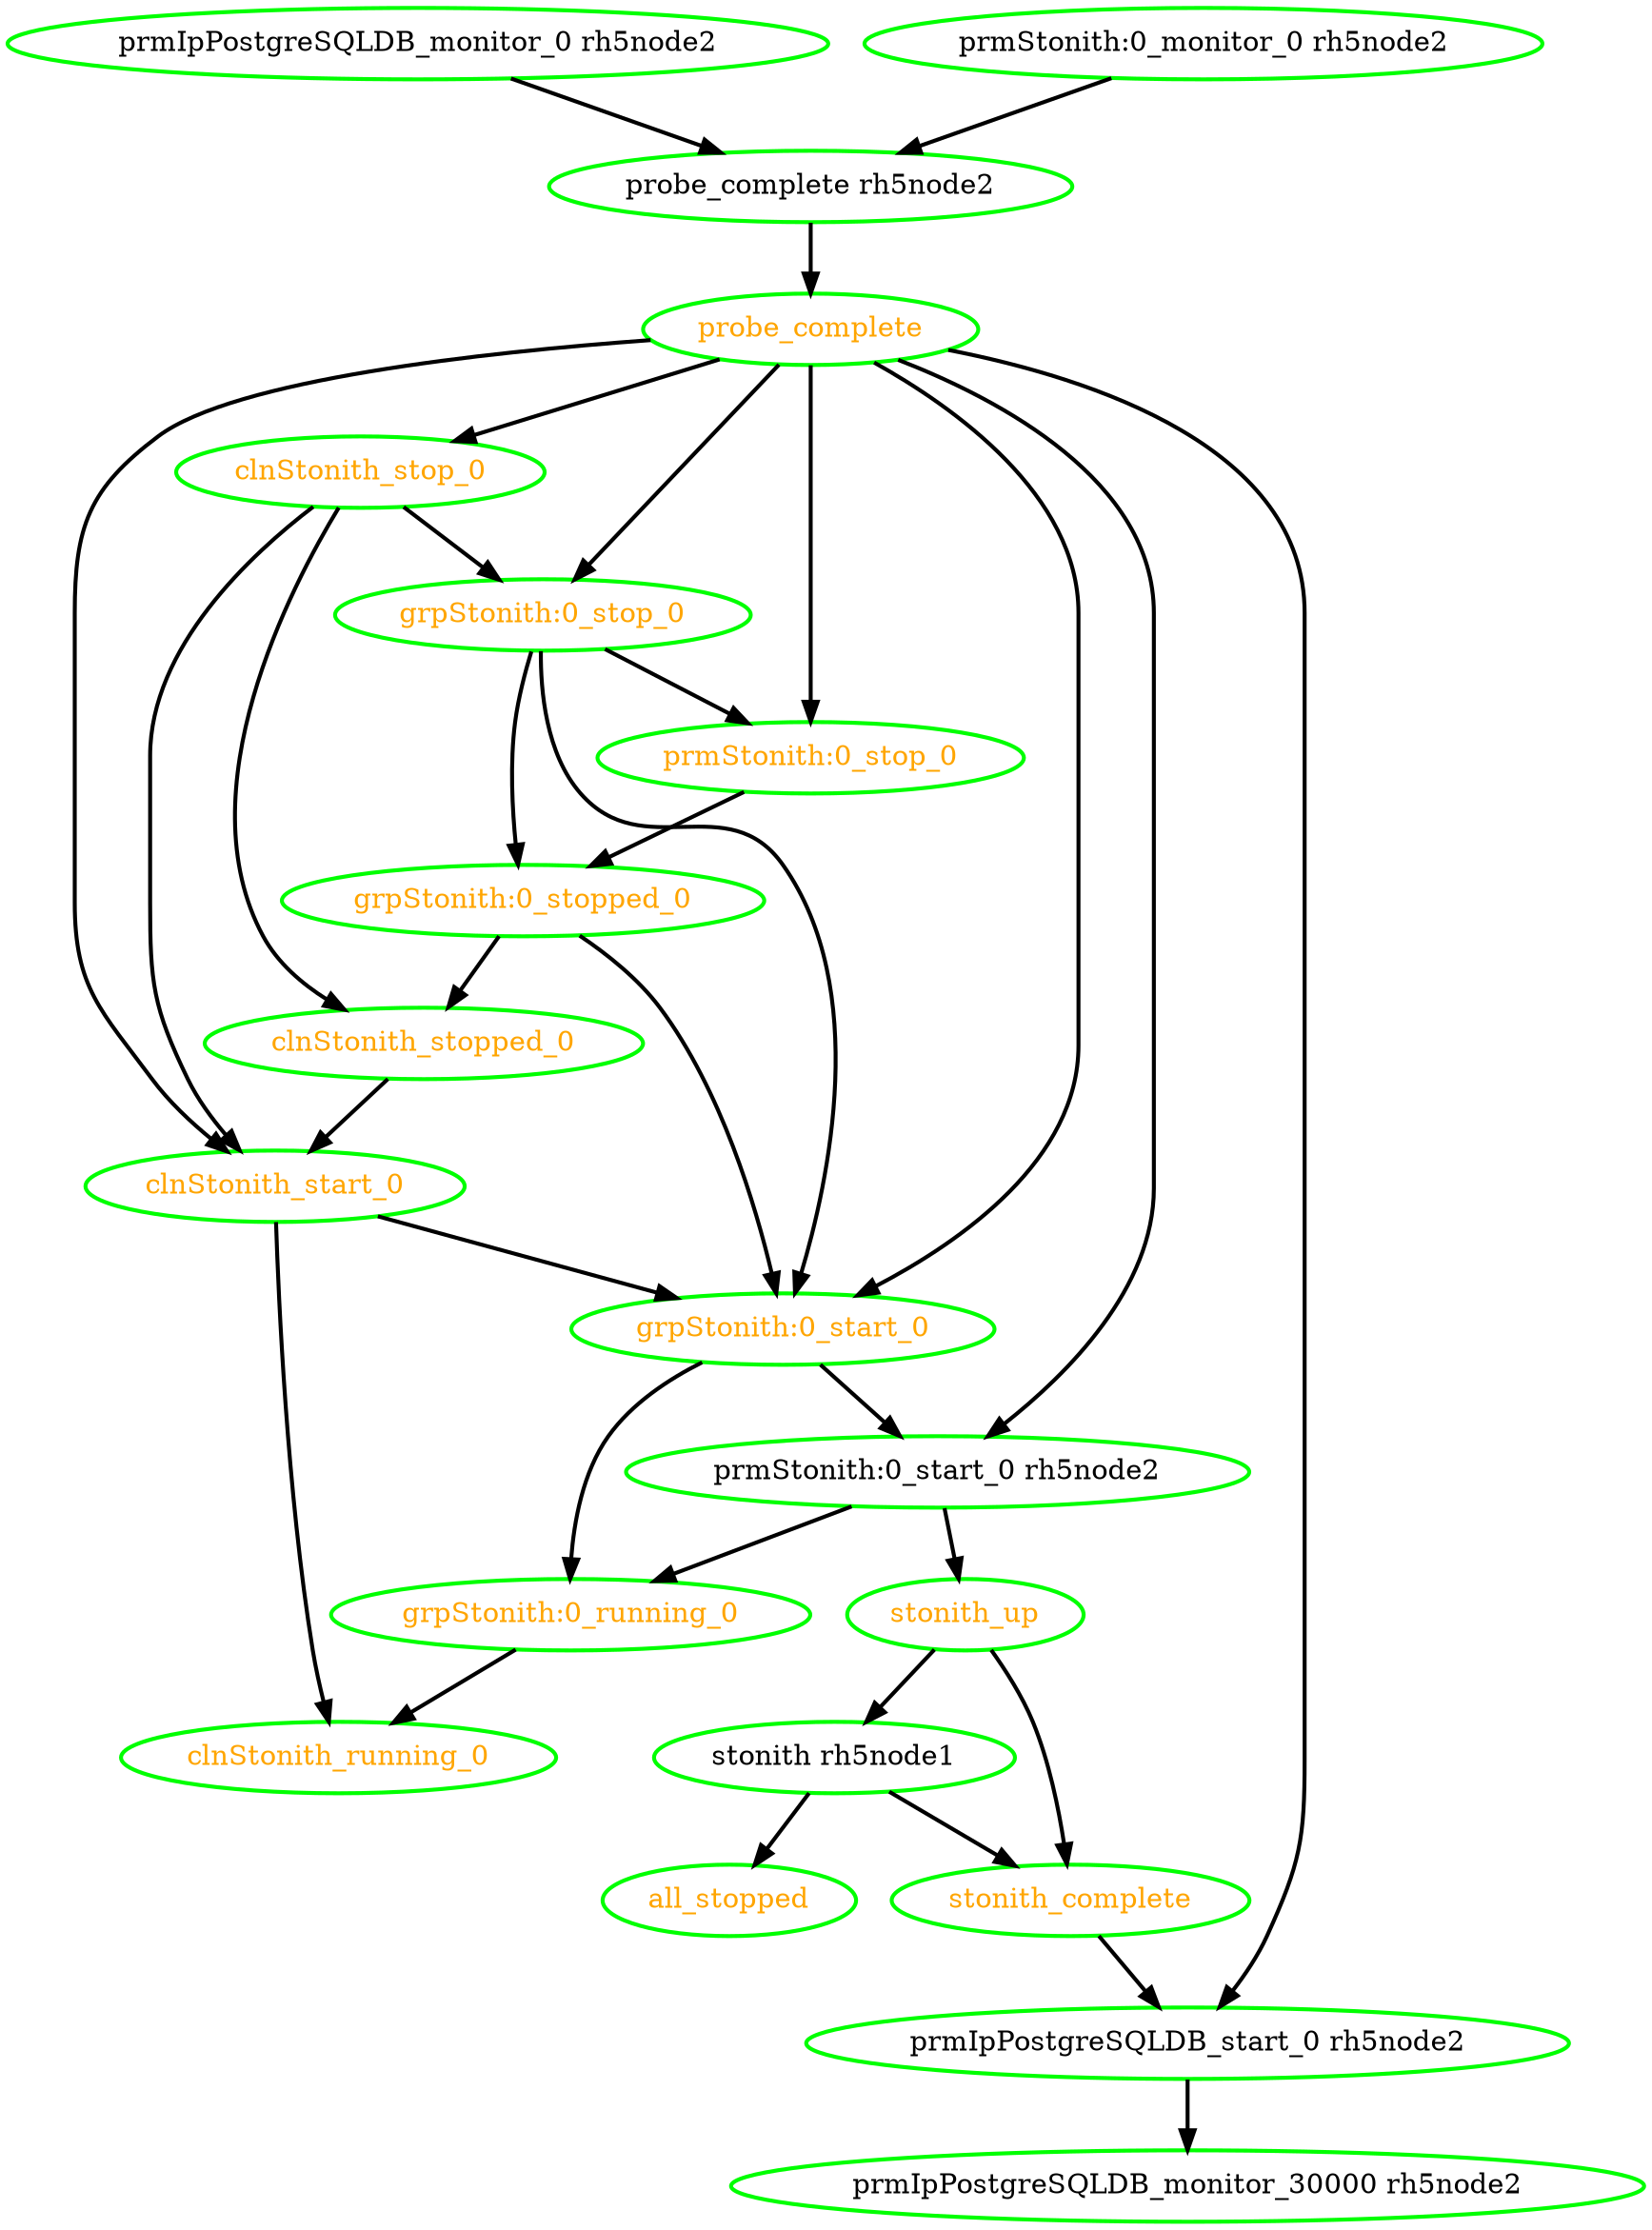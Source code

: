 digraph "g" {
"all_stopped" [ style=bold color="green" fontcolor="orange"  ]
"clnStonith_running_0" [ style=bold color="green" fontcolor="orange"  ]
"clnStonith_start_0" -> "clnStonith_running_0" [ style = bold]
"clnStonith_start_0" -> "grpStonith:0_start_0" [ style = bold]
"clnStonith_start_0" [ style=bold color="green" fontcolor="orange"  ]
"clnStonith_stop_0" -> "clnStonith_start_0" [ style = bold]
"clnStonith_stop_0" -> "clnStonith_stopped_0" [ style = bold]
"clnStonith_stop_0" -> "grpStonith:0_stop_0" [ style = bold]
"clnStonith_stop_0" [ style=bold color="green" fontcolor="orange"  ]
"clnStonith_stopped_0" -> "clnStonith_start_0" [ style = bold]
"clnStonith_stopped_0" [ style=bold color="green" fontcolor="orange"  ]
"grpStonith:0_running_0" -> "clnStonith_running_0" [ style = bold]
"grpStonith:0_running_0" [ style=bold color="green" fontcolor="orange"  ]
"grpStonith:0_start_0" -> "grpStonith:0_running_0" [ style = bold]
"grpStonith:0_start_0" -> "prmStonith:0_start_0 rh5node2" [ style = bold]
"grpStonith:0_start_0" [ style=bold color="green" fontcolor="orange"  ]
"grpStonith:0_stop_0" -> "grpStonith:0_start_0" [ style = bold]
"grpStonith:0_stop_0" -> "grpStonith:0_stopped_0" [ style = bold]
"grpStonith:0_stop_0" -> "prmStonith:0_stop_0" [ style = bold]
"grpStonith:0_stop_0" [ style=bold color="green" fontcolor="orange"  ]
"grpStonith:0_stopped_0" -> "clnStonith_stopped_0" [ style = bold]
"grpStonith:0_stopped_0" -> "grpStonith:0_start_0" [ style = bold]
"grpStonith:0_stopped_0" [ style=bold color="green" fontcolor="orange"  ]
"prmIpPostgreSQLDB_monitor_0 rh5node2" -> "probe_complete rh5node2" [ style = bold]
"prmIpPostgreSQLDB_monitor_0 rh5node2" [ style=bold color="green" fontcolor="black"  ]
"prmIpPostgreSQLDB_monitor_30000 rh5node2" [ style=bold color="green" fontcolor="black"  ]
"prmIpPostgreSQLDB_start_0 rh5node2" -> "prmIpPostgreSQLDB_monitor_30000 rh5node2" [ style = bold]
"prmIpPostgreSQLDB_start_0 rh5node2" [ style=bold color="green" fontcolor="black"  ]
"prmStonith:0_monitor_0 rh5node2" -> "probe_complete rh5node2" [ style = bold]
"prmStonith:0_monitor_0 rh5node2" [ style=bold color="green" fontcolor="black"  ]
"prmStonith:0_start_0 rh5node2" -> "grpStonith:0_running_0" [ style = bold]
"prmStonith:0_start_0 rh5node2" -> "stonith_up" [ style = bold]
"prmStonith:0_start_0 rh5node2" [ style=bold color="green" fontcolor="black"  ]
"prmStonith:0_stop_0" -> "grpStonith:0_stopped_0" [ style = bold]
"prmStonith:0_stop_0" [ style=bold color="green" fontcolor="orange"  ]
"probe_complete rh5node2" -> "probe_complete" [ style = bold]
"probe_complete rh5node2" [ style=bold color="green" fontcolor="black"  ]
"probe_complete" -> "clnStonith_start_0" [ style = bold]
"probe_complete" -> "clnStonith_stop_0" [ style = bold]
"probe_complete" -> "grpStonith:0_start_0" [ style = bold]
"probe_complete" -> "grpStonith:0_stop_0" [ style = bold]
"probe_complete" -> "prmIpPostgreSQLDB_start_0 rh5node2" [ style = bold]
"probe_complete" -> "prmStonith:0_start_0 rh5node2" [ style = bold]
"probe_complete" -> "prmStonith:0_stop_0" [ style = bold]
"probe_complete" [ style=bold color="green" fontcolor="orange"  ]
"stonith rh5node1" -> "all_stopped" [ style = bold]
"stonith rh5node1" -> "stonith_complete" [ style = bold]
"stonith rh5node1" [ style=bold color="green" fontcolor="black"  ]
"stonith_complete" -> "prmIpPostgreSQLDB_start_0 rh5node2" [ style = bold]
"stonith_complete" [ style=bold color="green" fontcolor="orange"  ]
"stonith_up" -> "stonith rh5node1" [ style = bold]
"stonith_up" -> "stonith_complete" [ style = bold]
"stonith_up" [ style=bold color="green" fontcolor="orange"  ]
}
